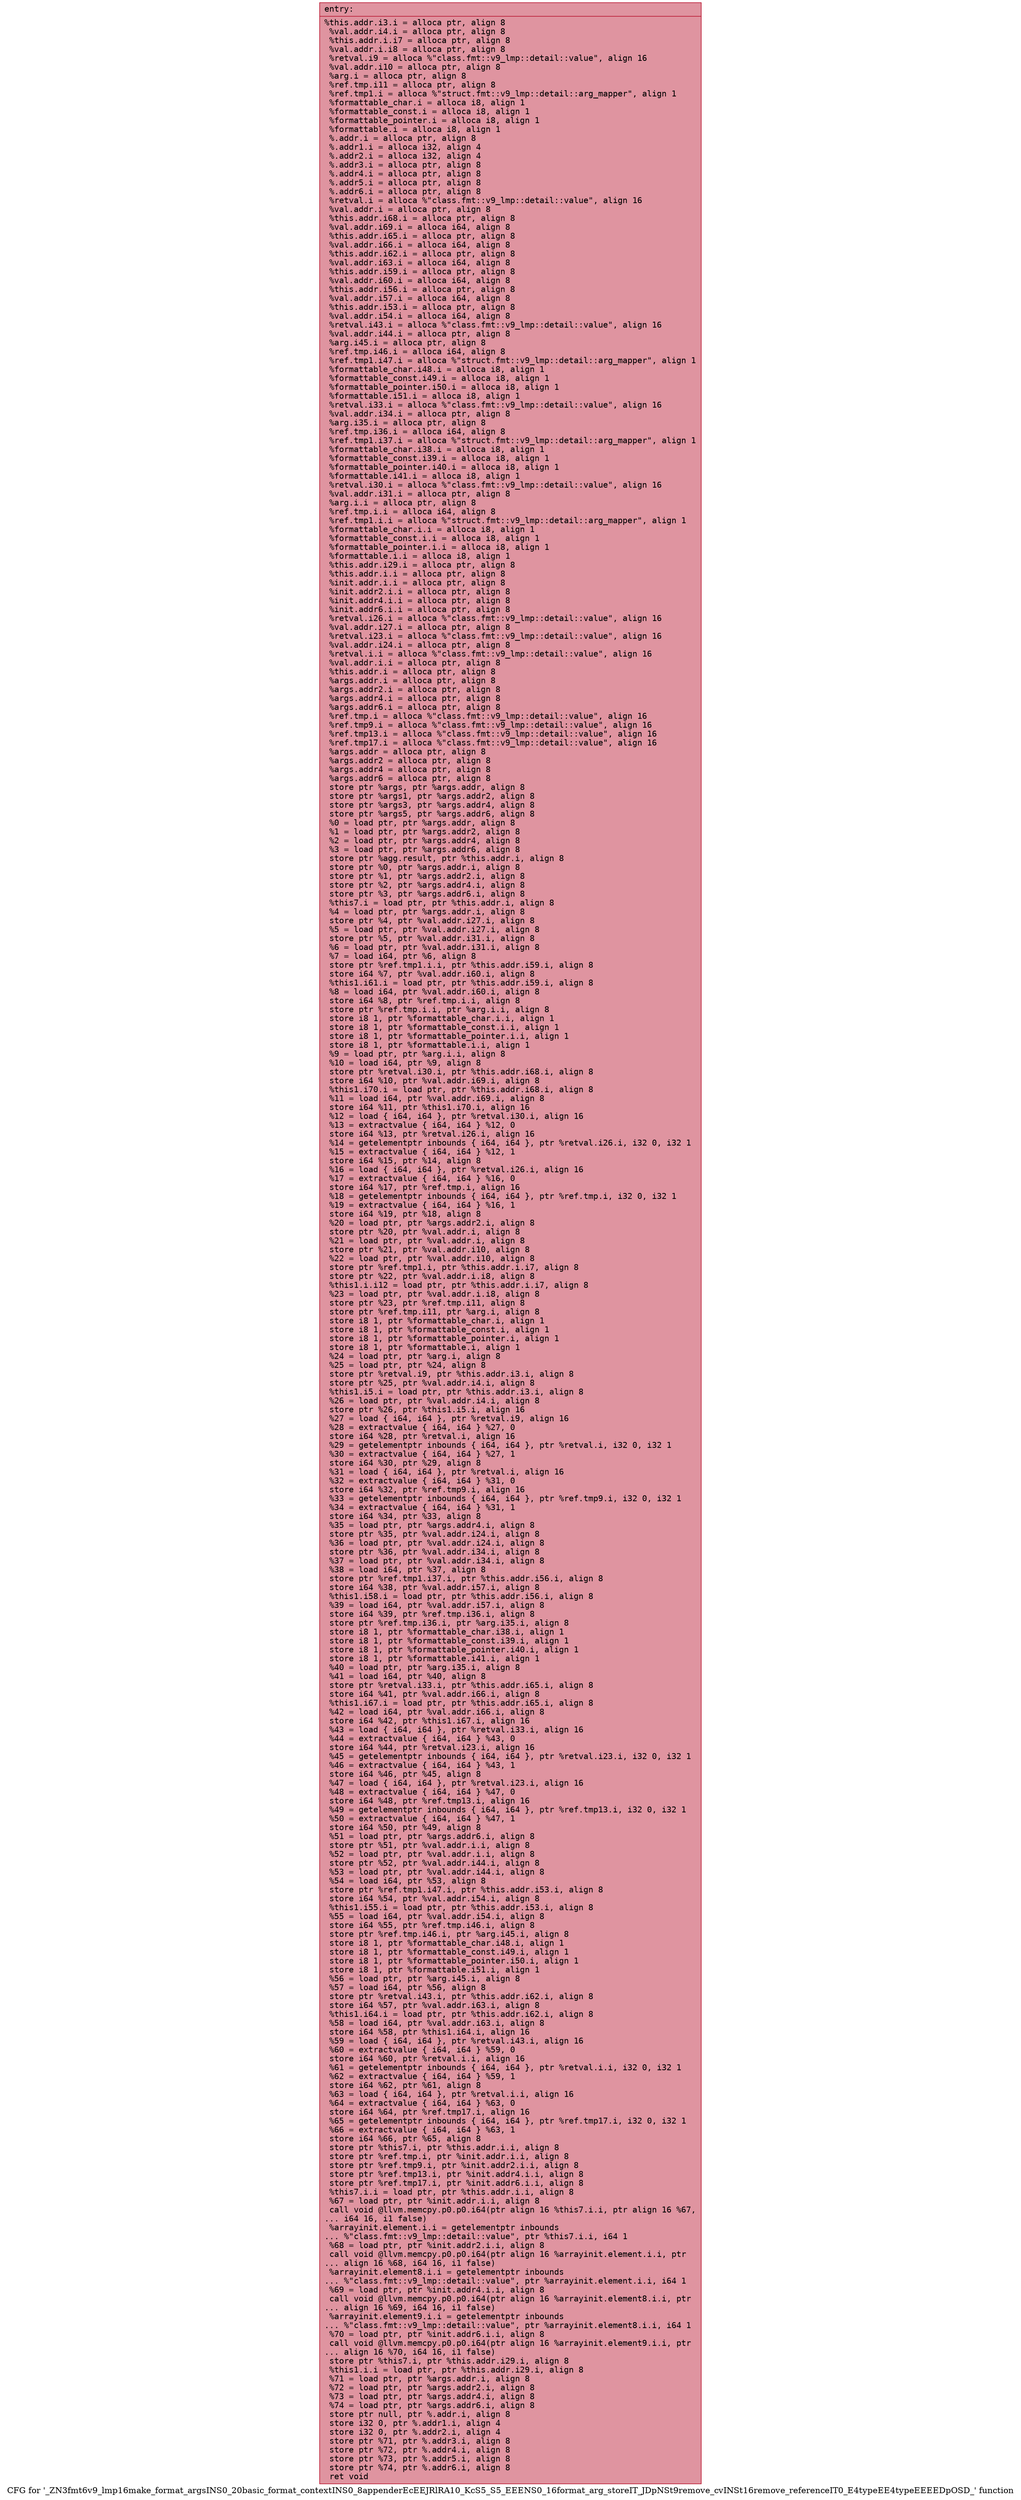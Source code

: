 digraph "CFG for '_ZN3fmt6v9_lmp16make_format_argsINS0_20basic_format_contextINS0_8appenderEcEEJRlRA10_KcS5_S5_EEENS0_16format_arg_storeIT_JDpNSt9remove_cvINSt16remove_referenceIT0_E4typeEE4typeEEEEDpOSD_' function" {
	label="CFG for '_ZN3fmt6v9_lmp16make_format_argsINS0_20basic_format_contextINS0_8appenderEcEEJRlRA10_KcS5_S5_EEENS0_16format_arg_storeIT_JDpNSt9remove_cvINSt16remove_referenceIT0_E4typeEE4typeEEEEDpOSD_' function";

	Node0x55fb7cbf6990 [shape=record,color="#b70d28ff", style=filled, fillcolor="#b70d2870" fontname="Courier",label="{entry:\l|  %this.addr.i3.i = alloca ptr, align 8\l  %val.addr.i4.i = alloca ptr, align 8\l  %this.addr.i.i7 = alloca ptr, align 8\l  %val.addr.i.i8 = alloca ptr, align 8\l  %retval.i9 = alloca %\"class.fmt::v9_lmp::detail::value\", align 16\l  %val.addr.i10 = alloca ptr, align 8\l  %arg.i = alloca ptr, align 8\l  %ref.tmp.i11 = alloca ptr, align 8\l  %ref.tmp1.i = alloca %\"struct.fmt::v9_lmp::detail::arg_mapper\", align 1\l  %formattable_char.i = alloca i8, align 1\l  %formattable_const.i = alloca i8, align 1\l  %formattable_pointer.i = alloca i8, align 1\l  %formattable.i = alloca i8, align 1\l  %.addr.i = alloca ptr, align 8\l  %.addr1.i = alloca i32, align 4\l  %.addr2.i = alloca i32, align 4\l  %.addr3.i = alloca ptr, align 8\l  %.addr4.i = alloca ptr, align 8\l  %.addr5.i = alloca ptr, align 8\l  %.addr6.i = alloca ptr, align 8\l  %retval.i = alloca %\"class.fmt::v9_lmp::detail::value\", align 16\l  %val.addr.i = alloca ptr, align 8\l  %this.addr.i68.i = alloca ptr, align 8\l  %val.addr.i69.i = alloca i64, align 8\l  %this.addr.i65.i = alloca ptr, align 8\l  %val.addr.i66.i = alloca i64, align 8\l  %this.addr.i62.i = alloca ptr, align 8\l  %val.addr.i63.i = alloca i64, align 8\l  %this.addr.i59.i = alloca ptr, align 8\l  %val.addr.i60.i = alloca i64, align 8\l  %this.addr.i56.i = alloca ptr, align 8\l  %val.addr.i57.i = alloca i64, align 8\l  %this.addr.i53.i = alloca ptr, align 8\l  %val.addr.i54.i = alloca i64, align 8\l  %retval.i43.i = alloca %\"class.fmt::v9_lmp::detail::value\", align 16\l  %val.addr.i44.i = alloca ptr, align 8\l  %arg.i45.i = alloca ptr, align 8\l  %ref.tmp.i46.i = alloca i64, align 8\l  %ref.tmp1.i47.i = alloca %\"struct.fmt::v9_lmp::detail::arg_mapper\", align 1\l  %formattable_char.i48.i = alloca i8, align 1\l  %formattable_const.i49.i = alloca i8, align 1\l  %formattable_pointer.i50.i = alloca i8, align 1\l  %formattable.i51.i = alloca i8, align 1\l  %retval.i33.i = alloca %\"class.fmt::v9_lmp::detail::value\", align 16\l  %val.addr.i34.i = alloca ptr, align 8\l  %arg.i35.i = alloca ptr, align 8\l  %ref.tmp.i36.i = alloca i64, align 8\l  %ref.tmp1.i37.i = alloca %\"struct.fmt::v9_lmp::detail::arg_mapper\", align 1\l  %formattable_char.i38.i = alloca i8, align 1\l  %formattable_const.i39.i = alloca i8, align 1\l  %formattable_pointer.i40.i = alloca i8, align 1\l  %formattable.i41.i = alloca i8, align 1\l  %retval.i30.i = alloca %\"class.fmt::v9_lmp::detail::value\", align 16\l  %val.addr.i31.i = alloca ptr, align 8\l  %arg.i.i = alloca ptr, align 8\l  %ref.tmp.i.i = alloca i64, align 8\l  %ref.tmp1.i.i = alloca %\"struct.fmt::v9_lmp::detail::arg_mapper\", align 1\l  %formattable_char.i.i = alloca i8, align 1\l  %formattable_const.i.i = alloca i8, align 1\l  %formattable_pointer.i.i = alloca i8, align 1\l  %formattable.i.i = alloca i8, align 1\l  %this.addr.i29.i = alloca ptr, align 8\l  %this.addr.i.i = alloca ptr, align 8\l  %init.addr.i.i = alloca ptr, align 8\l  %init.addr2.i.i = alloca ptr, align 8\l  %init.addr4.i.i = alloca ptr, align 8\l  %init.addr6.i.i = alloca ptr, align 8\l  %retval.i26.i = alloca %\"class.fmt::v9_lmp::detail::value\", align 16\l  %val.addr.i27.i = alloca ptr, align 8\l  %retval.i23.i = alloca %\"class.fmt::v9_lmp::detail::value\", align 16\l  %val.addr.i24.i = alloca ptr, align 8\l  %retval.i.i = alloca %\"class.fmt::v9_lmp::detail::value\", align 16\l  %val.addr.i.i = alloca ptr, align 8\l  %this.addr.i = alloca ptr, align 8\l  %args.addr.i = alloca ptr, align 8\l  %args.addr2.i = alloca ptr, align 8\l  %args.addr4.i = alloca ptr, align 8\l  %args.addr6.i = alloca ptr, align 8\l  %ref.tmp.i = alloca %\"class.fmt::v9_lmp::detail::value\", align 16\l  %ref.tmp9.i = alloca %\"class.fmt::v9_lmp::detail::value\", align 16\l  %ref.tmp13.i = alloca %\"class.fmt::v9_lmp::detail::value\", align 16\l  %ref.tmp17.i = alloca %\"class.fmt::v9_lmp::detail::value\", align 16\l  %args.addr = alloca ptr, align 8\l  %args.addr2 = alloca ptr, align 8\l  %args.addr4 = alloca ptr, align 8\l  %args.addr6 = alloca ptr, align 8\l  store ptr %args, ptr %args.addr, align 8\l  store ptr %args1, ptr %args.addr2, align 8\l  store ptr %args3, ptr %args.addr4, align 8\l  store ptr %args5, ptr %args.addr6, align 8\l  %0 = load ptr, ptr %args.addr, align 8\l  %1 = load ptr, ptr %args.addr2, align 8\l  %2 = load ptr, ptr %args.addr4, align 8\l  %3 = load ptr, ptr %args.addr6, align 8\l  store ptr %agg.result, ptr %this.addr.i, align 8\l  store ptr %0, ptr %args.addr.i, align 8\l  store ptr %1, ptr %args.addr2.i, align 8\l  store ptr %2, ptr %args.addr4.i, align 8\l  store ptr %3, ptr %args.addr6.i, align 8\l  %this7.i = load ptr, ptr %this.addr.i, align 8\l  %4 = load ptr, ptr %args.addr.i, align 8\l  store ptr %4, ptr %val.addr.i27.i, align 8\l  %5 = load ptr, ptr %val.addr.i27.i, align 8\l  store ptr %5, ptr %val.addr.i31.i, align 8\l  %6 = load ptr, ptr %val.addr.i31.i, align 8\l  %7 = load i64, ptr %6, align 8\l  store ptr %ref.tmp1.i.i, ptr %this.addr.i59.i, align 8\l  store i64 %7, ptr %val.addr.i60.i, align 8\l  %this1.i61.i = load ptr, ptr %this.addr.i59.i, align 8\l  %8 = load i64, ptr %val.addr.i60.i, align 8\l  store i64 %8, ptr %ref.tmp.i.i, align 8\l  store ptr %ref.tmp.i.i, ptr %arg.i.i, align 8\l  store i8 1, ptr %formattable_char.i.i, align 1\l  store i8 1, ptr %formattable_const.i.i, align 1\l  store i8 1, ptr %formattable_pointer.i.i, align 1\l  store i8 1, ptr %formattable.i.i, align 1\l  %9 = load ptr, ptr %arg.i.i, align 8\l  %10 = load i64, ptr %9, align 8\l  store ptr %retval.i30.i, ptr %this.addr.i68.i, align 8\l  store i64 %10, ptr %val.addr.i69.i, align 8\l  %this1.i70.i = load ptr, ptr %this.addr.i68.i, align 8\l  %11 = load i64, ptr %val.addr.i69.i, align 8\l  store i64 %11, ptr %this1.i70.i, align 16\l  %12 = load \{ i64, i64 \}, ptr %retval.i30.i, align 16\l  %13 = extractvalue \{ i64, i64 \} %12, 0\l  store i64 %13, ptr %retval.i26.i, align 16\l  %14 = getelementptr inbounds \{ i64, i64 \}, ptr %retval.i26.i, i32 0, i32 1\l  %15 = extractvalue \{ i64, i64 \} %12, 1\l  store i64 %15, ptr %14, align 8\l  %16 = load \{ i64, i64 \}, ptr %retval.i26.i, align 16\l  %17 = extractvalue \{ i64, i64 \} %16, 0\l  store i64 %17, ptr %ref.tmp.i, align 16\l  %18 = getelementptr inbounds \{ i64, i64 \}, ptr %ref.tmp.i, i32 0, i32 1\l  %19 = extractvalue \{ i64, i64 \} %16, 1\l  store i64 %19, ptr %18, align 8\l  %20 = load ptr, ptr %args.addr2.i, align 8\l  store ptr %20, ptr %val.addr.i, align 8\l  %21 = load ptr, ptr %val.addr.i, align 8\l  store ptr %21, ptr %val.addr.i10, align 8\l  %22 = load ptr, ptr %val.addr.i10, align 8\l  store ptr %ref.tmp1.i, ptr %this.addr.i.i7, align 8\l  store ptr %22, ptr %val.addr.i.i8, align 8\l  %this1.i.i12 = load ptr, ptr %this.addr.i.i7, align 8\l  %23 = load ptr, ptr %val.addr.i.i8, align 8\l  store ptr %23, ptr %ref.tmp.i11, align 8\l  store ptr %ref.tmp.i11, ptr %arg.i, align 8\l  store i8 1, ptr %formattable_char.i, align 1\l  store i8 1, ptr %formattable_const.i, align 1\l  store i8 1, ptr %formattable_pointer.i, align 1\l  store i8 1, ptr %formattable.i, align 1\l  %24 = load ptr, ptr %arg.i, align 8\l  %25 = load ptr, ptr %24, align 8\l  store ptr %retval.i9, ptr %this.addr.i3.i, align 8\l  store ptr %25, ptr %val.addr.i4.i, align 8\l  %this1.i5.i = load ptr, ptr %this.addr.i3.i, align 8\l  %26 = load ptr, ptr %val.addr.i4.i, align 8\l  store ptr %26, ptr %this1.i5.i, align 16\l  %27 = load \{ i64, i64 \}, ptr %retval.i9, align 16\l  %28 = extractvalue \{ i64, i64 \} %27, 0\l  store i64 %28, ptr %retval.i, align 16\l  %29 = getelementptr inbounds \{ i64, i64 \}, ptr %retval.i, i32 0, i32 1\l  %30 = extractvalue \{ i64, i64 \} %27, 1\l  store i64 %30, ptr %29, align 8\l  %31 = load \{ i64, i64 \}, ptr %retval.i, align 16\l  %32 = extractvalue \{ i64, i64 \} %31, 0\l  store i64 %32, ptr %ref.tmp9.i, align 16\l  %33 = getelementptr inbounds \{ i64, i64 \}, ptr %ref.tmp9.i, i32 0, i32 1\l  %34 = extractvalue \{ i64, i64 \} %31, 1\l  store i64 %34, ptr %33, align 8\l  %35 = load ptr, ptr %args.addr4.i, align 8\l  store ptr %35, ptr %val.addr.i24.i, align 8\l  %36 = load ptr, ptr %val.addr.i24.i, align 8\l  store ptr %36, ptr %val.addr.i34.i, align 8\l  %37 = load ptr, ptr %val.addr.i34.i, align 8\l  %38 = load i64, ptr %37, align 8\l  store ptr %ref.tmp1.i37.i, ptr %this.addr.i56.i, align 8\l  store i64 %38, ptr %val.addr.i57.i, align 8\l  %this1.i58.i = load ptr, ptr %this.addr.i56.i, align 8\l  %39 = load i64, ptr %val.addr.i57.i, align 8\l  store i64 %39, ptr %ref.tmp.i36.i, align 8\l  store ptr %ref.tmp.i36.i, ptr %arg.i35.i, align 8\l  store i8 1, ptr %formattable_char.i38.i, align 1\l  store i8 1, ptr %formattable_const.i39.i, align 1\l  store i8 1, ptr %formattable_pointer.i40.i, align 1\l  store i8 1, ptr %formattable.i41.i, align 1\l  %40 = load ptr, ptr %arg.i35.i, align 8\l  %41 = load i64, ptr %40, align 8\l  store ptr %retval.i33.i, ptr %this.addr.i65.i, align 8\l  store i64 %41, ptr %val.addr.i66.i, align 8\l  %this1.i67.i = load ptr, ptr %this.addr.i65.i, align 8\l  %42 = load i64, ptr %val.addr.i66.i, align 8\l  store i64 %42, ptr %this1.i67.i, align 16\l  %43 = load \{ i64, i64 \}, ptr %retval.i33.i, align 16\l  %44 = extractvalue \{ i64, i64 \} %43, 0\l  store i64 %44, ptr %retval.i23.i, align 16\l  %45 = getelementptr inbounds \{ i64, i64 \}, ptr %retval.i23.i, i32 0, i32 1\l  %46 = extractvalue \{ i64, i64 \} %43, 1\l  store i64 %46, ptr %45, align 8\l  %47 = load \{ i64, i64 \}, ptr %retval.i23.i, align 16\l  %48 = extractvalue \{ i64, i64 \} %47, 0\l  store i64 %48, ptr %ref.tmp13.i, align 16\l  %49 = getelementptr inbounds \{ i64, i64 \}, ptr %ref.tmp13.i, i32 0, i32 1\l  %50 = extractvalue \{ i64, i64 \} %47, 1\l  store i64 %50, ptr %49, align 8\l  %51 = load ptr, ptr %args.addr6.i, align 8\l  store ptr %51, ptr %val.addr.i.i, align 8\l  %52 = load ptr, ptr %val.addr.i.i, align 8\l  store ptr %52, ptr %val.addr.i44.i, align 8\l  %53 = load ptr, ptr %val.addr.i44.i, align 8\l  %54 = load i64, ptr %53, align 8\l  store ptr %ref.tmp1.i47.i, ptr %this.addr.i53.i, align 8\l  store i64 %54, ptr %val.addr.i54.i, align 8\l  %this1.i55.i = load ptr, ptr %this.addr.i53.i, align 8\l  %55 = load i64, ptr %val.addr.i54.i, align 8\l  store i64 %55, ptr %ref.tmp.i46.i, align 8\l  store ptr %ref.tmp.i46.i, ptr %arg.i45.i, align 8\l  store i8 1, ptr %formattable_char.i48.i, align 1\l  store i8 1, ptr %formattable_const.i49.i, align 1\l  store i8 1, ptr %formattable_pointer.i50.i, align 1\l  store i8 1, ptr %formattable.i51.i, align 1\l  %56 = load ptr, ptr %arg.i45.i, align 8\l  %57 = load i64, ptr %56, align 8\l  store ptr %retval.i43.i, ptr %this.addr.i62.i, align 8\l  store i64 %57, ptr %val.addr.i63.i, align 8\l  %this1.i64.i = load ptr, ptr %this.addr.i62.i, align 8\l  %58 = load i64, ptr %val.addr.i63.i, align 8\l  store i64 %58, ptr %this1.i64.i, align 16\l  %59 = load \{ i64, i64 \}, ptr %retval.i43.i, align 16\l  %60 = extractvalue \{ i64, i64 \} %59, 0\l  store i64 %60, ptr %retval.i.i, align 16\l  %61 = getelementptr inbounds \{ i64, i64 \}, ptr %retval.i.i, i32 0, i32 1\l  %62 = extractvalue \{ i64, i64 \} %59, 1\l  store i64 %62, ptr %61, align 8\l  %63 = load \{ i64, i64 \}, ptr %retval.i.i, align 16\l  %64 = extractvalue \{ i64, i64 \} %63, 0\l  store i64 %64, ptr %ref.tmp17.i, align 16\l  %65 = getelementptr inbounds \{ i64, i64 \}, ptr %ref.tmp17.i, i32 0, i32 1\l  %66 = extractvalue \{ i64, i64 \} %63, 1\l  store i64 %66, ptr %65, align 8\l  store ptr %this7.i, ptr %this.addr.i.i, align 8\l  store ptr %ref.tmp.i, ptr %init.addr.i.i, align 8\l  store ptr %ref.tmp9.i, ptr %init.addr2.i.i, align 8\l  store ptr %ref.tmp13.i, ptr %init.addr4.i.i, align 8\l  store ptr %ref.tmp17.i, ptr %init.addr6.i.i, align 8\l  %this7.i.i = load ptr, ptr %this.addr.i.i, align 8\l  %67 = load ptr, ptr %init.addr.i.i, align 8\l  call void @llvm.memcpy.p0.p0.i64(ptr align 16 %this7.i.i, ptr align 16 %67,\l... i64 16, i1 false)\l  %arrayinit.element.i.i = getelementptr inbounds\l... %\"class.fmt::v9_lmp::detail::value\", ptr %this7.i.i, i64 1\l  %68 = load ptr, ptr %init.addr2.i.i, align 8\l  call void @llvm.memcpy.p0.p0.i64(ptr align 16 %arrayinit.element.i.i, ptr\l... align 16 %68, i64 16, i1 false)\l  %arrayinit.element8.i.i = getelementptr inbounds\l... %\"class.fmt::v9_lmp::detail::value\", ptr %arrayinit.element.i.i, i64 1\l  %69 = load ptr, ptr %init.addr4.i.i, align 8\l  call void @llvm.memcpy.p0.p0.i64(ptr align 16 %arrayinit.element8.i.i, ptr\l... align 16 %69, i64 16, i1 false)\l  %arrayinit.element9.i.i = getelementptr inbounds\l... %\"class.fmt::v9_lmp::detail::value\", ptr %arrayinit.element8.i.i, i64 1\l  %70 = load ptr, ptr %init.addr6.i.i, align 8\l  call void @llvm.memcpy.p0.p0.i64(ptr align 16 %arrayinit.element9.i.i, ptr\l... align 16 %70, i64 16, i1 false)\l  store ptr %this7.i, ptr %this.addr.i29.i, align 8\l  %this1.i.i = load ptr, ptr %this.addr.i29.i, align 8\l  %71 = load ptr, ptr %args.addr.i, align 8\l  %72 = load ptr, ptr %args.addr2.i, align 8\l  %73 = load ptr, ptr %args.addr4.i, align 8\l  %74 = load ptr, ptr %args.addr6.i, align 8\l  store ptr null, ptr %.addr.i, align 8\l  store i32 0, ptr %.addr1.i, align 4\l  store i32 0, ptr %.addr2.i, align 4\l  store ptr %71, ptr %.addr3.i, align 8\l  store ptr %72, ptr %.addr4.i, align 8\l  store ptr %73, ptr %.addr5.i, align 8\l  store ptr %74, ptr %.addr6.i, align 8\l  ret void\l}"];
}

